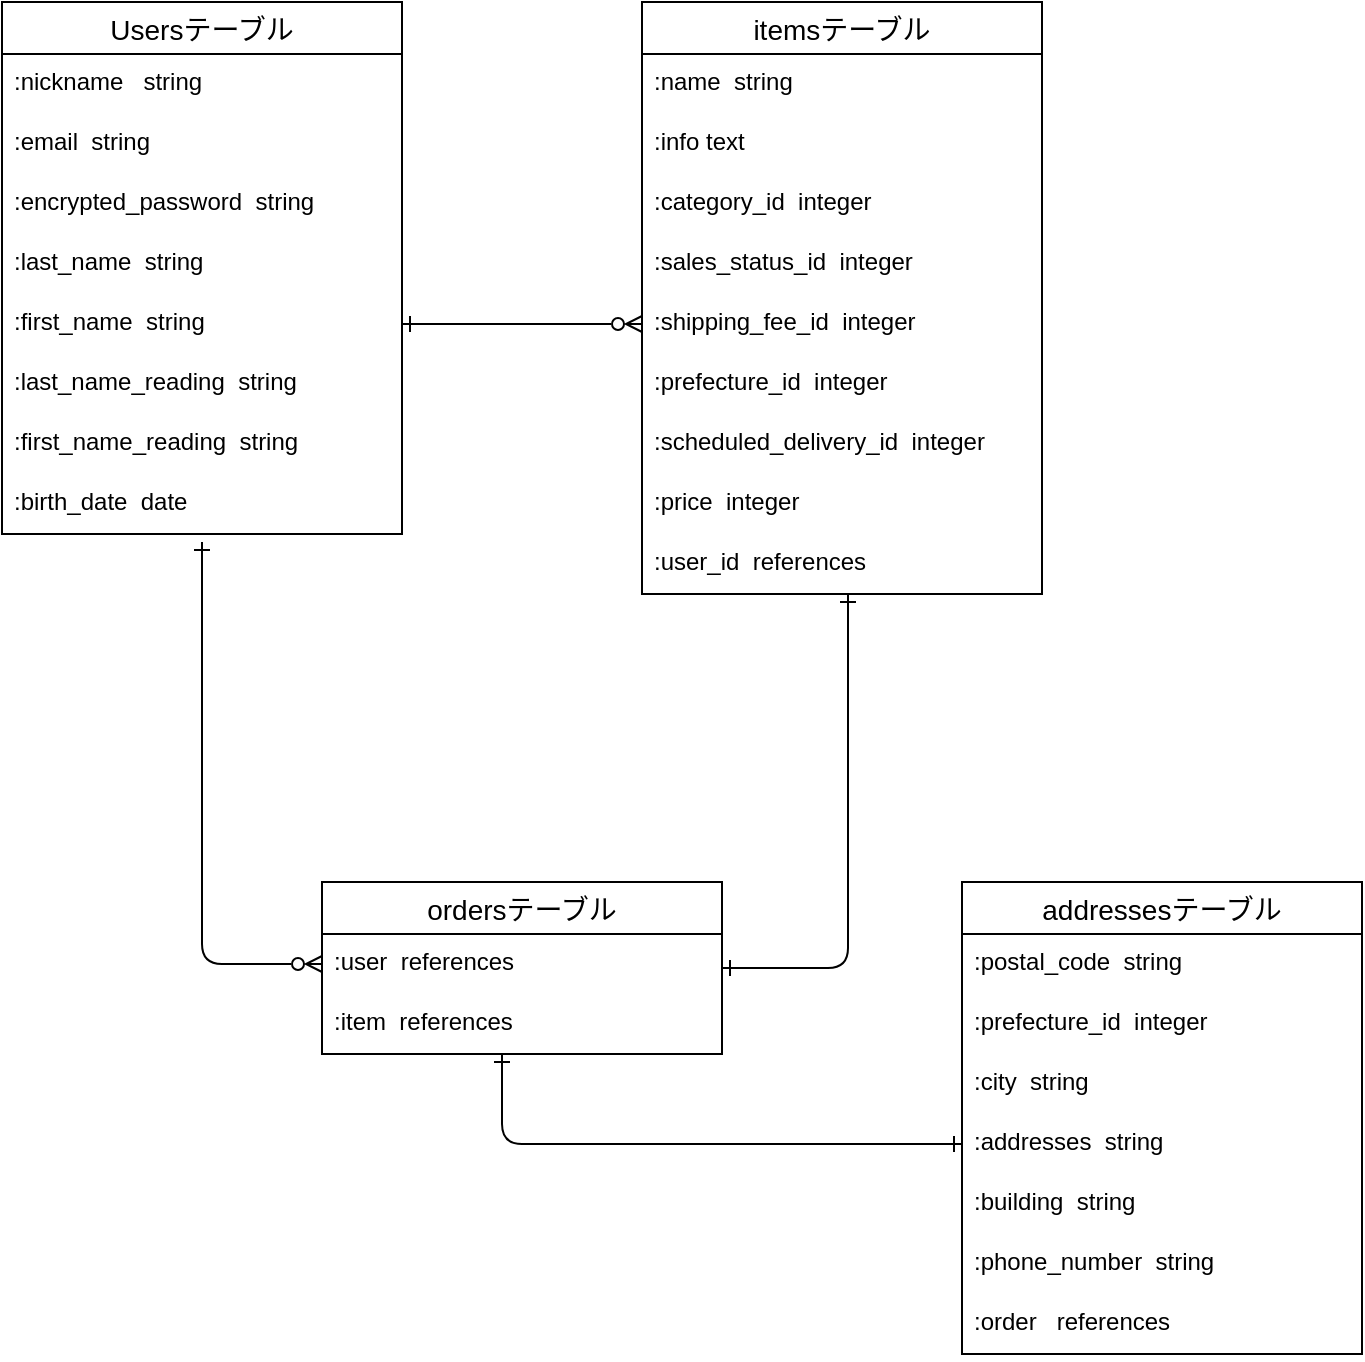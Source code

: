 <mxfile>
    <diagram id="wdFiecz_eGQDCv8yA4oS" name="ページ1">
        <mxGraphModel dx="288" dy="348" grid="1" gridSize="10" guides="0" tooltips="1" connect="1" arrows="1" fold="1" page="1" pageScale="1" pageWidth="827" pageHeight="1169" math="0" shadow="0">
            <root>
                <mxCell id="0"/>
                <mxCell id="1" parent="0"/>
                <mxCell id="14" value="Usersテーブル" style="swimlane;fontStyle=0;childLayout=stackLayout;horizontal=1;startSize=26;horizontalStack=0;resizeParent=1;resizeParentMax=0;resizeLast=0;collapsible=1;marginBottom=0;align=center;fontSize=14;" parent="1" vertex="1">
                    <mxGeometry width="200" height="266" as="geometry">
                        <mxRectangle width="130" height="30" as="alternateBounds"/>
                    </mxGeometry>
                </mxCell>
                <mxCell id="21" value=":nickname   string" style="text;strokeColor=none;fillColor=none;spacingLeft=4;spacingRight=4;overflow=hidden;rotatable=0;points=[[0,0.5],[1,0.5]];portConstraint=eastwest;fontSize=12;" parent="14" vertex="1">
                    <mxGeometry y="26" width="200" height="30" as="geometry"/>
                </mxCell>
                <mxCell id="16" value=":email  string" style="text;strokeColor=none;fillColor=none;spacingLeft=4;spacingRight=4;overflow=hidden;rotatable=0;points=[[0,0.5],[1,0.5]];portConstraint=eastwest;fontSize=12;" parent="14" vertex="1">
                    <mxGeometry y="56" width="200" height="30" as="geometry"/>
                </mxCell>
                <mxCell id="22" value=":encrypted_password  string" style="text;strokeColor=none;fillColor=none;spacingLeft=4;spacingRight=4;overflow=hidden;rotatable=0;points=[[0,0.5],[1,0.5]];portConstraint=eastwest;fontSize=12;" parent="14" vertex="1">
                    <mxGeometry y="86" width="200" height="30" as="geometry"/>
                </mxCell>
                <mxCell id="23" value=":last_name  string" style="text;strokeColor=none;fillColor=none;spacingLeft=4;spacingRight=4;overflow=hidden;rotatable=0;points=[[0,0.5],[1,0.5]];portConstraint=eastwest;fontSize=12;" parent="14" vertex="1">
                    <mxGeometry y="116" width="200" height="30" as="geometry"/>
                </mxCell>
                <mxCell id="19" value=":first_name  string" style="text;strokeColor=none;fillColor=none;spacingLeft=4;spacingRight=4;overflow=hidden;rotatable=0;points=[[0,0.5],[1,0.5]];portConstraint=eastwest;fontSize=12;" parent="14" vertex="1">
                    <mxGeometry y="146" width="200" height="30" as="geometry"/>
                </mxCell>
                <mxCell id="18" value=":last_name_reading  string" style="text;strokeColor=none;fillColor=none;spacingLeft=4;spacingRight=4;overflow=hidden;rotatable=0;points=[[0,0.5],[1,0.5]];portConstraint=eastwest;fontSize=12;" parent="14" vertex="1">
                    <mxGeometry y="176" width="200" height="30" as="geometry"/>
                </mxCell>
                <mxCell id="27" value=":first_name_reading  string" style="text;strokeColor=none;fillColor=none;spacingLeft=4;spacingRight=4;overflow=hidden;rotatable=0;points=[[0,0.5],[1,0.5]];portConstraint=eastwest;fontSize=12;" parent="14" vertex="1">
                    <mxGeometry y="206" width="200" height="30" as="geometry"/>
                </mxCell>
                <mxCell id="28" value=":birth_date  date" style="text;strokeColor=none;fillColor=none;spacingLeft=4;spacingRight=4;overflow=hidden;rotatable=0;points=[[0,0.5],[1,0.5]];portConstraint=eastwest;fontSize=12;" parent="14" vertex="1">
                    <mxGeometry y="236" width="200" height="30" as="geometry"/>
                </mxCell>
                <mxCell id="35" value="itemsテーブル" style="swimlane;fontStyle=0;childLayout=stackLayout;horizontal=1;startSize=26;horizontalStack=0;resizeParent=1;resizeParentMax=0;resizeLast=0;collapsible=1;marginBottom=0;align=center;fontSize=14;" parent="1" vertex="1">
                    <mxGeometry x="320" width="200" height="296" as="geometry"/>
                </mxCell>
                <mxCell id="36" value=":name  string" style="text;strokeColor=none;fillColor=none;spacingLeft=4;spacingRight=4;overflow=hidden;rotatable=0;points=[[0,0.5],[1,0.5]];portConstraint=eastwest;fontSize=12;" parent="35" vertex="1">
                    <mxGeometry y="26" width="200" height="30" as="geometry"/>
                </mxCell>
                <mxCell id="37" value=":info text" style="text;strokeColor=none;fillColor=none;spacingLeft=4;spacingRight=4;overflow=hidden;rotatable=0;points=[[0,0.5],[1,0.5]];portConstraint=eastwest;fontSize=12;" parent="35" vertex="1">
                    <mxGeometry y="56" width="200" height="30" as="geometry"/>
                </mxCell>
                <mxCell id="40" value=":category_id  integer" style="text;strokeColor=none;fillColor=none;spacingLeft=4;spacingRight=4;overflow=hidden;rotatable=0;points=[[0,0.5],[1,0.5]];portConstraint=eastwest;fontSize=12;" parent="35" vertex="1">
                    <mxGeometry y="86" width="200" height="30" as="geometry"/>
                </mxCell>
                <mxCell id="43" value=":sales_status_id  integer&#10;" style="text;strokeColor=none;fillColor=none;spacingLeft=4;spacingRight=4;overflow=hidden;rotatable=0;points=[[0,0.5],[1,0.5]];portConstraint=eastwest;fontSize=12;" parent="35" vertex="1">
                    <mxGeometry y="116" width="200" height="30" as="geometry"/>
                </mxCell>
                <mxCell id="44" value=":shipping_fee_id  integer" style="text;strokeColor=none;fillColor=none;spacingLeft=4;spacingRight=4;overflow=hidden;rotatable=0;points=[[0,0.5],[1,0.5]];portConstraint=eastwest;fontSize=12;" parent="35" vertex="1">
                    <mxGeometry y="146" width="200" height="30" as="geometry"/>
                </mxCell>
                <mxCell id="42" value=":prefecture_id  integer&#10;" style="text;strokeColor=none;fillColor=none;spacingLeft=4;spacingRight=4;overflow=hidden;rotatable=0;points=[[0,0.5],[1,0.5]];portConstraint=eastwest;fontSize=12;" parent="35" vertex="1">
                    <mxGeometry y="176" width="200" height="30" as="geometry"/>
                </mxCell>
                <mxCell id="41" value=":scheduled_delivery_id  integer" style="text;strokeColor=none;fillColor=none;spacingLeft=4;spacingRight=4;overflow=hidden;rotatable=0;points=[[0,0.5],[1,0.5]];portConstraint=eastwest;fontSize=12;" parent="35" vertex="1">
                    <mxGeometry y="206" width="200" height="30" as="geometry"/>
                </mxCell>
                <mxCell id="38" value=":price  integer" style="text;strokeColor=none;fillColor=none;spacingLeft=4;spacingRight=4;overflow=hidden;rotatable=0;points=[[0,0.5],[1,0.5]];portConstraint=eastwest;fontSize=12;" parent="35" vertex="1">
                    <mxGeometry y="236" width="200" height="30" as="geometry"/>
                </mxCell>
                <mxCell id="87" value=":user_id  references" style="text;strokeColor=none;fillColor=none;spacingLeft=4;spacingRight=4;overflow=hidden;rotatable=0;points=[[0,0.5],[1,0.5]];portConstraint=eastwest;fontSize=12;" parent="35" vertex="1">
                    <mxGeometry y="266" width="200" height="30" as="geometry"/>
                </mxCell>
                <mxCell id="45" value="addressesテーブル" style="swimlane;fontStyle=0;childLayout=stackLayout;horizontal=1;startSize=26;horizontalStack=0;resizeParent=1;resizeParentMax=0;resizeLast=0;collapsible=1;marginBottom=0;align=center;fontSize=14;" parent="1" vertex="1">
                    <mxGeometry x="480" y="440" width="200" height="236" as="geometry">
                        <mxRectangle x="320" y="440" width="160" height="30" as="alternateBounds"/>
                    </mxGeometry>
                </mxCell>
                <mxCell id="46" value=":postal_code  string" style="text;strokeColor=none;fillColor=none;spacingLeft=4;spacingRight=4;overflow=hidden;rotatable=0;points=[[0,0.5],[1,0.5]];portConstraint=eastwest;fontSize=12;" parent="45" vertex="1">
                    <mxGeometry y="26" width="200" height="30" as="geometry"/>
                </mxCell>
                <mxCell id="50" value=":prefecture_id  integer" style="text;strokeColor=none;fillColor=none;spacingLeft=4;spacingRight=4;overflow=hidden;rotatable=0;points=[[0,0.5],[1,0.5]];portConstraint=eastwest;fontSize=12;" parent="45" vertex="1">
                    <mxGeometry y="56" width="200" height="30" as="geometry"/>
                </mxCell>
                <mxCell id="55" value=":city  string" style="text;strokeColor=none;fillColor=none;spacingLeft=4;spacingRight=4;overflow=hidden;rotatable=0;points=[[0,0.5],[1,0.5]];portConstraint=eastwest;fontSize=12;" parent="45" vertex="1">
                    <mxGeometry y="86" width="200" height="30" as="geometry"/>
                </mxCell>
                <mxCell id="53" value=":addresses  string" style="text;strokeColor=none;fillColor=none;spacingLeft=4;spacingRight=4;overflow=hidden;rotatable=0;points=[[0,0.5],[1,0.5]];portConstraint=eastwest;fontSize=12;" parent="45" vertex="1">
                    <mxGeometry y="116" width="200" height="30" as="geometry"/>
                </mxCell>
                <mxCell id="54" value=":building  string" style="text;strokeColor=none;fillColor=none;spacingLeft=4;spacingRight=4;overflow=hidden;rotatable=0;points=[[0,0.5],[1,0.5]];portConstraint=eastwest;fontSize=12;" parent="45" vertex="1">
                    <mxGeometry y="146" width="200" height="30" as="geometry"/>
                </mxCell>
                <mxCell id="52" value=":phone_number  string " style="text;strokeColor=none;fillColor=none;spacingLeft=4;spacingRight=4;overflow=hidden;rotatable=0;points=[[0,0.5],[1,0.5]];portConstraint=eastwest;fontSize=12;" parent="45" vertex="1">
                    <mxGeometry y="176" width="200" height="30" as="geometry"/>
                </mxCell>
                <mxCell id="51" value=":order   references" style="text;strokeColor=none;fillColor=none;spacingLeft=4;spacingRight=4;overflow=hidden;rotatable=0;points=[[0,0.5],[1,0.5]];portConstraint=eastwest;fontSize=12;" parent="45" vertex="1">
                    <mxGeometry y="206" width="200" height="30" as="geometry"/>
                </mxCell>
                <mxCell id="96" style="edgeStyle=elbowEdgeStyle;html=1;exitX=0;exitY=0.5;exitDx=0;exitDy=0;startArrow=ERzeroToMany;startFill=0;endArrow=ERone;endFill=0;" parent="1" source="85" edge="1">
                    <mxGeometry relative="1" as="geometry">
                        <mxPoint x="100" y="270" as="targetPoint"/>
                        <mxPoint x="100" y="436" as="sourcePoint"/>
                        <Array as="points">
                            <mxPoint x="100" y="430"/>
                        </Array>
                    </mxGeometry>
                </mxCell>
                <mxCell id="97" style="edgeStyle=elbowEdgeStyle;html=1;entryX=0.515;entryY=1;entryDx=0;entryDy=0;entryPerimeter=0;startArrow=ERone;startFill=0;endArrow=ERone;endFill=0;" parent="1" source="83" target="87" edge="1">
                    <mxGeometry relative="1" as="geometry">
                        <Array as="points">
                            <mxPoint x="423" y="400"/>
                        </Array>
                    </mxGeometry>
                </mxCell>
                <mxCell id="83" value="ordersテーブル" style="swimlane;fontStyle=0;childLayout=stackLayout;horizontal=1;startSize=26;horizontalStack=0;resizeParent=1;resizeParentMax=0;resizeLast=0;collapsible=1;marginBottom=0;align=center;fontSize=14;" parent="1" vertex="1">
                    <mxGeometry x="160" y="440" width="200" height="86" as="geometry">
                        <mxRectangle x="160" y="440" width="200" height="30" as="alternateBounds"/>
                    </mxGeometry>
                </mxCell>
                <mxCell id="85" value=":user  references" style="text;strokeColor=none;fillColor=none;spacingLeft=4;spacingRight=4;overflow=hidden;rotatable=0;points=[[0,0.5],[1,0.5]];portConstraint=eastwest;fontSize=12;" parent="83" vertex="1">
                    <mxGeometry y="26" width="200" height="30" as="geometry"/>
                </mxCell>
                <mxCell id="86" value=":item  references" style="text;strokeColor=none;fillColor=none;spacingLeft=4;spacingRight=4;overflow=hidden;rotatable=0;points=[[0,0.5],[1,0.5]];portConstraint=eastwest;fontSize=12;" parent="83" vertex="1">
                    <mxGeometry y="56" width="200" height="30" as="geometry"/>
                </mxCell>
                <mxCell id="88" style="edgeStyle=none;html=1;exitX=1;exitY=0.5;exitDx=0;exitDy=0;entryX=0;entryY=0.5;entryDx=0;entryDy=0;startArrow=ERone;startFill=0;endArrow=ERzeroToMany;endFill=0;" parent="1" source="19" target="44" edge="1">
                    <mxGeometry relative="1" as="geometry">
                        <Array as="points"/>
                    </mxGeometry>
                </mxCell>
                <mxCell id="98" style="edgeStyle=elbowEdgeStyle;html=1;exitX=0;exitY=0.5;exitDx=0;exitDy=0;startArrow=ERone;startFill=0;endArrow=ERone;endFill=0;" parent="1" source="53" target="86" edge="1">
                    <mxGeometry relative="1" as="geometry">
                        <mxPoint x="200" y="640" as="targetPoint"/>
                        <Array as="points">
                            <mxPoint x="250" y="560"/>
                        </Array>
                    </mxGeometry>
                </mxCell>
            </root>
        </mxGraphModel>
    </diagram>
</mxfile>